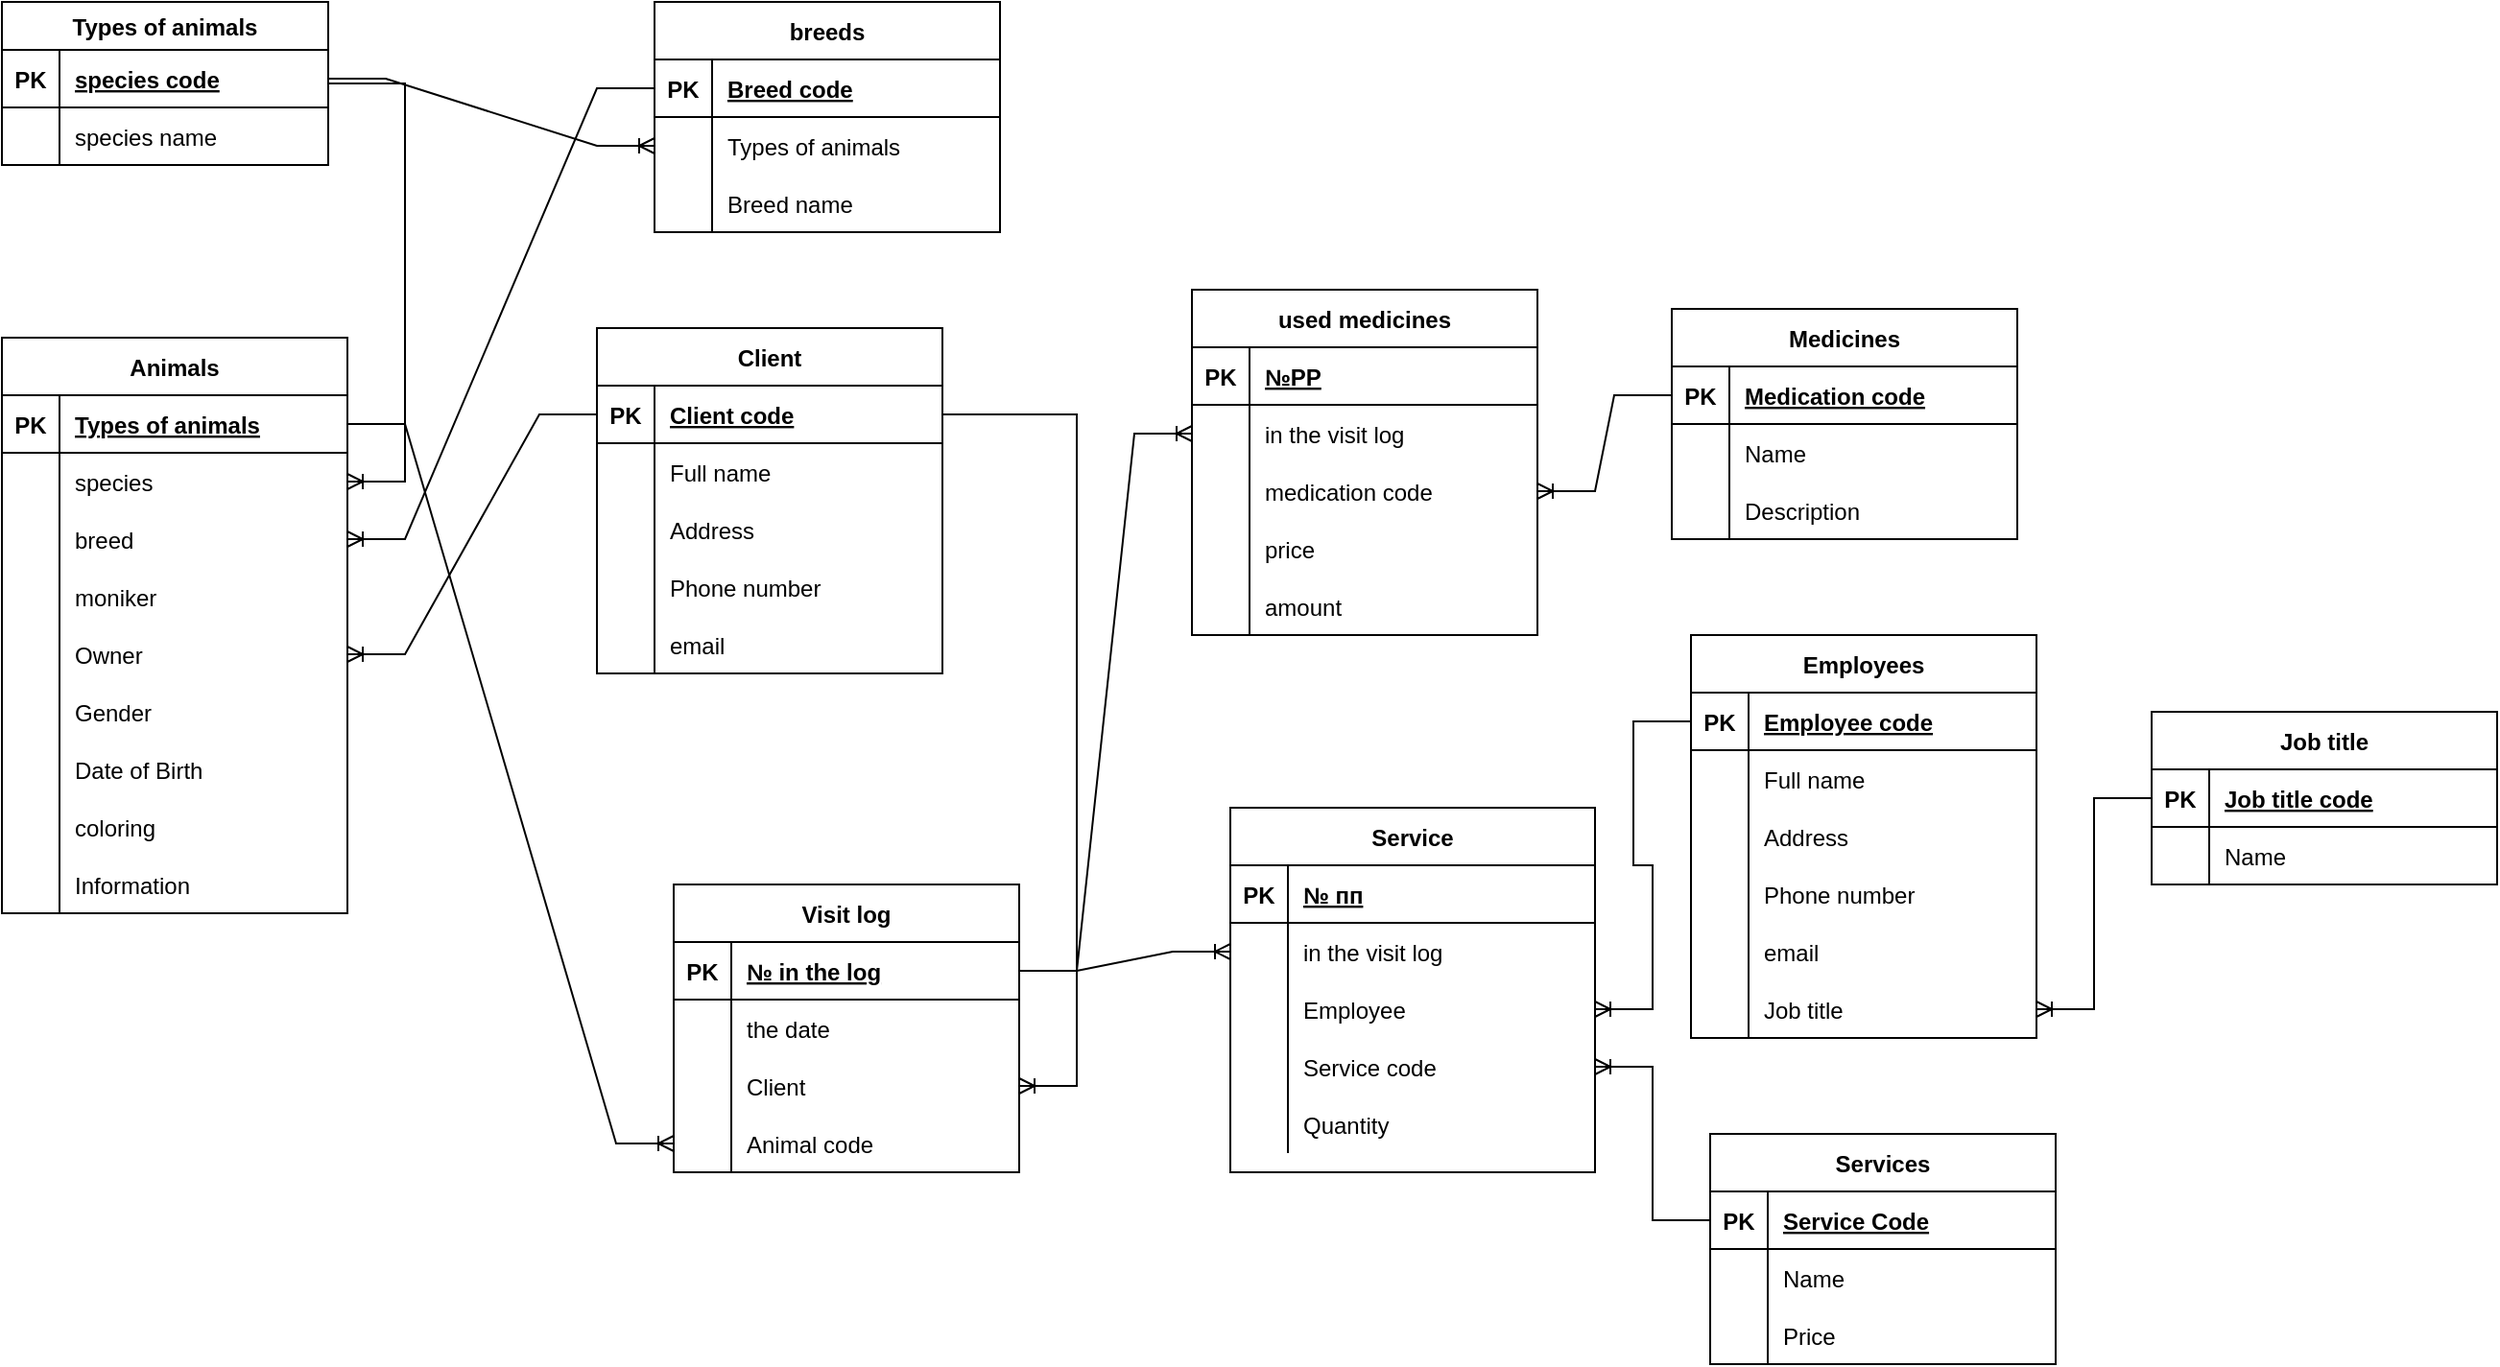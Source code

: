 <mxfile version="20.5.1" type="device"><diagram id="TcxuRzCzYf5x8HTvUllU" name="Страница 1"><mxGraphModel dx="1478" dy="833" grid="1" gridSize="10" guides="1" tooltips="1" connect="1" arrows="1" fold="1" page="1" pageScale="1" pageWidth="3300" pageHeight="4681" math="0" shadow="0"><root><mxCell id="0"/><mxCell id="1" parent="0"/><mxCell id="X4AVkB1h0-YYJ125qMOA-2" value="Types of animals" style="shape=table;startSize=25;container=1;collapsible=1;childLayout=tableLayout;fixedRows=1;rowLines=0;fontStyle=1;align=center;resizeLast=1;" parent="1" vertex="1"><mxGeometry x="40" y="110" width="170" height="85" as="geometry"/></mxCell><mxCell id="X4AVkB1h0-YYJ125qMOA-3" value="" style="shape=tableRow;horizontal=0;startSize=0;swimlaneHead=0;swimlaneBody=0;fillColor=none;collapsible=0;dropTarget=0;points=[[0,0.5],[1,0.5]];portConstraint=eastwest;top=0;left=0;right=0;bottom=1;" parent="X4AVkB1h0-YYJ125qMOA-2" vertex="1"><mxGeometry y="25" width="170" height="30" as="geometry"/></mxCell><mxCell id="X4AVkB1h0-YYJ125qMOA-4" value="PK" style="shape=partialRectangle;connectable=0;fillColor=none;top=0;left=0;bottom=0;right=0;fontStyle=1;overflow=hidden;" parent="X4AVkB1h0-YYJ125qMOA-3" vertex="1"><mxGeometry width="30" height="30" as="geometry"><mxRectangle width="30" height="30" as="alternateBounds"/></mxGeometry></mxCell><mxCell id="X4AVkB1h0-YYJ125qMOA-5" value="species code" style="shape=partialRectangle;connectable=0;fillColor=none;top=0;left=0;bottom=0;right=0;align=left;spacingLeft=6;fontStyle=5;overflow=hidden;" parent="X4AVkB1h0-YYJ125qMOA-3" vertex="1"><mxGeometry x="30" width="140" height="30" as="geometry"><mxRectangle width="140" height="30" as="alternateBounds"/></mxGeometry></mxCell><mxCell id="X4AVkB1h0-YYJ125qMOA-6" value="" style="shape=tableRow;horizontal=0;startSize=0;swimlaneHead=0;swimlaneBody=0;fillColor=none;collapsible=0;dropTarget=0;points=[[0,0.5],[1,0.5]];portConstraint=eastwest;top=0;left=0;right=0;bottom=0;" parent="X4AVkB1h0-YYJ125qMOA-2" vertex="1"><mxGeometry y="55" width="170" height="30" as="geometry"/></mxCell><mxCell id="X4AVkB1h0-YYJ125qMOA-7" value="" style="shape=partialRectangle;connectable=0;fillColor=none;top=0;left=0;bottom=0;right=0;editable=1;overflow=hidden;" parent="X4AVkB1h0-YYJ125qMOA-6" vertex="1"><mxGeometry width="30" height="30" as="geometry"><mxRectangle width="30" height="30" as="alternateBounds"/></mxGeometry></mxCell><mxCell id="X4AVkB1h0-YYJ125qMOA-8" value="species name" style="shape=partialRectangle;connectable=0;fillColor=none;top=0;left=0;bottom=0;right=0;align=left;spacingLeft=6;overflow=hidden;" parent="X4AVkB1h0-YYJ125qMOA-6" vertex="1"><mxGeometry x="30" width="140" height="30" as="geometry"><mxRectangle width="140" height="30" as="alternateBounds"/></mxGeometry></mxCell><mxCell id="X4AVkB1h0-YYJ125qMOA-15" value="breeds" style="shape=table;startSize=30;container=1;collapsible=1;childLayout=tableLayout;fixedRows=1;rowLines=0;fontStyle=1;align=center;resizeLast=1;" parent="1" vertex="1"><mxGeometry x="380" y="110" width="180" height="120" as="geometry"/></mxCell><mxCell id="X4AVkB1h0-YYJ125qMOA-16" value="" style="shape=tableRow;horizontal=0;startSize=0;swimlaneHead=0;swimlaneBody=0;fillColor=none;collapsible=0;dropTarget=0;points=[[0,0.5],[1,0.5]];portConstraint=eastwest;top=0;left=0;right=0;bottom=1;" parent="X4AVkB1h0-YYJ125qMOA-15" vertex="1"><mxGeometry y="30" width="180" height="30" as="geometry"/></mxCell><mxCell id="X4AVkB1h0-YYJ125qMOA-17" value="PK" style="shape=partialRectangle;connectable=0;fillColor=none;top=0;left=0;bottom=0;right=0;fontStyle=1;overflow=hidden;" parent="X4AVkB1h0-YYJ125qMOA-16" vertex="1"><mxGeometry width="30" height="30" as="geometry"><mxRectangle width="30" height="30" as="alternateBounds"/></mxGeometry></mxCell><mxCell id="X4AVkB1h0-YYJ125qMOA-18" value="Breed code" style="shape=partialRectangle;connectable=0;fillColor=none;top=0;left=0;bottom=0;right=0;align=left;spacingLeft=6;fontStyle=5;overflow=hidden;" parent="X4AVkB1h0-YYJ125qMOA-16" vertex="1"><mxGeometry x="30" width="150" height="30" as="geometry"><mxRectangle width="150" height="30" as="alternateBounds"/></mxGeometry></mxCell><mxCell id="X4AVkB1h0-YYJ125qMOA-19" value="" style="shape=tableRow;horizontal=0;startSize=0;swimlaneHead=0;swimlaneBody=0;fillColor=none;collapsible=0;dropTarget=0;points=[[0,0.5],[1,0.5]];portConstraint=eastwest;top=0;left=0;right=0;bottom=0;" parent="X4AVkB1h0-YYJ125qMOA-15" vertex="1"><mxGeometry y="60" width="180" height="30" as="geometry"/></mxCell><mxCell id="X4AVkB1h0-YYJ125qMOA-20" value="" style="shape=partialRectangle;connectable=0;fillColor=none;top=0;left=0;bottom=0;right=0;editable=1;overflow=hidden;" parent="X4AVkB1h0-YYJ125qMOA-19" vertex="1"><mxGeometry width="30" height="30" as="geometry"><mxRectangle width="30" height="30" as="alternateBounds"/></mxGeometry></mxCell><mxCell id="X4AVkB1h0-YYJ125qMOA-21" value="Types of animals" style="shape=partialRectangle;connectable=0;fillColor=none;top=0;left=0;bottom=0;right=0;align=left;spacingLeft=6;overflow=hidden;" parent="X4AVkB1h0-YYJ125qMOA-19" vertex="1"><mxGeometry x="30" width="150" height="30" as="geometry"><mxRectangle width="150" height="30" as="alternateBounds"/></mxGeometry></mxCell><mxCell id="X4AVkB1h0-YYJ125qMOA-22" value="" style="shape=tableRow;horizontal=0;startSize=0;swimlaneHead=0;swimlaneBody=0;fillColor=none;collapsible=0;dropTarget=0;points=[[0,0.5],[1,0.5]];portConstraint=eastwest;top=0;left=0;right=0;bottom=0;" parent="X4AVkB1h0-YYJ125qMOA-15" vertex="1"><mxGeometry y="90" width="180" height="30" as="geometry"/></mxCell><mxCell id="X4AVkB1h0-YYJ125qMOA-23" value="" style="shape=partialRectangle;connectable=0;fillColor=none;top=0;left=0;bottom=0;right=0;editable=1;overflow=hidden;" parent="X4AVkB1h0-YYJ125qMOA-22" vertex="1"><mxGeometry width="30" height="30" as="geometry"><mxRectangle width="30" height="30" as="alternateBounds"/></mxGeometry></mxCell><mxCell id="X4AVkB1h0-YYJ125qMOA-24" value="Breed name" style="shape=partialRectangle;connectable=0;fillColor=none;top=0;left=0;bottom=0;right=0;align=left;spacingLeft=6;overflow=hidden;" parent="X4AVkB1h0-YYJ125qMOA-22" vertex="1"><mxGeometry x="30" width="150" height="30" as="geometry"><mxRectangle width="150" height="30" as="alternateBounds"/></mxGeometry></mxCell><mxCell id="X4AVkB1h0-YYJ125qMOA-30" value="Animals" style="shape=table;startSize=30;container=1;collapsible=1;childLayout=tableLayout;fixedRows=1;rowLines=0;fontStyle=1;align=center;resizeLast=1;" parent="1" vertex="1"><mxGeometry x="40" y="285" width="180" height="300" as="geometry"/></mxCell><mxCell id="X4AVkB1h0-YYJ125qMOA-31" value="" style="shape=tableRow;horizontal=0;startSize=0;swimlaneHead=0;swimlaneBody=0;fillColor=none;collapsible=0;dropTarget=0;points=[[0,0.5],[1,0.5]];portConstraint=eastwest;top=0;left=0;right=0;bottom=1;" parent="X4AVkB1h0-YYJ125qMOA-30" vertex="1"><mxGeometry y="30" width="180" height="30" as="geometry"/></mxCell><mxCell id="X4AVkB1h0-YYJ125qMOA-32" value="PK" style="shape=partialRectangle;connectable=0;fillColor=none;top=0;left=0;bottom=0;right=0;fontStyle=1;overflow=hidden;" parent="X4AVkB1h0-YYJ125qMOA-31" vertex="1"><mxGeometry width="30" height="30" as="geometry"><mxRectangle width="30" height="30" as="alternateBounds"/></mxGeometry></mxCell><mxCell id="X4AVkB1h0-YYJ125qMOA-33" value="Types of animals" style="shape=partialRectangle;connectable=0;fillColor=none;top=0;left=0;bottom=0;right=0;align=left;spacingLeft=6;fontStyle=5;overflow=hidden;" parent="X4AVkB1h0-YYJ125qMOA-31" vertex="1"><mxGeometry x="30" width="150" height="30" as="geometry"><mxRectangle width="150" height="30" as="alternateBounds"/></mxGeometry></mxCell><mxCell id="X4AVkB1h0-YYJ125qMOA-34" value="" style="shape=tableRow;horizontal=0;startSize=0;swimlaneHead=0;swimlaneBody=0;fillColor=none;collapsible=0;dropTarget=0;points=[[0,0.5],[1,0.5]];portConstraint=eastwest;top=0;left=0;right=0;bottom=0;" parent="X4AVkB1h0-YYJ125qMOA-30" vertex="1"><mxGeometry y="60" width="180" height="30" as="geometry"/></mxCell><mxCell id="X4AVkB1h0-YYJ125qMOA-35" value="" style="shape=partialRectangle;connectable=0;fillColor=none;top=0;left=0;bottom=0;right=0;editable=1;overflow=hidden;" parent="X4AVkB1h0-YYJ125qMOA-34" vertex="1"><mxGeometry width="30" height="30" as="geometry"><mxRectangle width="30" height="30" as="alternateBounds"/></mxGeometry></mxCell><mxCell id="X4AVkB1h0-YYJ125qMOA-36" value="species" style="shape=partialRectangle;connectable=0;fillColor=none;top=0;left=0;bottom=0;right=0;align=left;spacingLeft=6;overflow=hidden;" parent="X4AVkB1h0-YYJ125qMOA-34" vertex="1"><mxGeometry x="30" width="150" height="30" as="geometry"><mxRectangle width="150" height="30" as="alternateBounds"/></mxGeometry></mxCell><mxCell id="X4AVkB1h0-YYJ125qMOA-37" value="" style="shape=tableRow;horizontal=0;startSize=0;swimlaneHead=0;swimlaneBody=0;fillColor=none;collapsible=0;dropTarget=0;points=[[0,0.5],[1,0.5]];portConstraint=eastwest;top=0;left=0;right=0;bottom=0;" parent="X4AVkB1h0-YYJ125qMOA-30" vertex="1"><mxGeometry y="90" width="180" height="30" as="geometry"/></mxCell><mxCell id="X4AVkB1h0-YYJ125qMOA-38" value="" style="shape=partialRectangle;connectable=0;fillColor=none;top=0;left=0;bottom=0;right=0;editable=1;overflow=hidden;" parent="X4AVkB1h0-YYJ125qMOA-37" vertex="1"><mxGeometry width="30" height="30" as="geometry"><mxRectangle width="30" height="30" as="alternateBounds"/></mxGeometry></mxCell><mxCell id="X4AVkB1h0-YYJ125qMOA-39" value="breed" style="shape=partialRectangle;connectable=0;fillColor=none;top=0;left=0;bottom=0;right=0;align=left;spacingLeft=6;overflow=hidden;" parent="X4AVkB1h0-YYJ125qMOA-37" vertex="1"><mxGeometry x="30" width="150" height="30" as="geometry"><mxRectangle width="150" height="30" as="alternateBounds"/></mxGeometry></mxCell><mxCell id="X4AVkB1h0-YYJ125qMOA-40" value="" style="shape=tableRow;horizontal=0;startSize=0;swimlaneHead=0;swimlaneBody=0;fillColor=none;collapsible=0;dropTarget=0;points=[[0,0.5],[1,0.5]];portConstraint=eastwest;top=0;left=0;right=0;bottom=0;" parent="X4AVkB1h0-YYJ125qMOA-30" vertex="1"><mxGeometry y="120" width="180" height="30" as="geometry"/></mxCell><mxCell id="X4AVkB1h0-YYJ125qMOA-41" value="" style="shape=partialRectangle;connectable=0;fillColor=none;top=0;left=0;bottom=0;right=0;editable=1;overflow=hidden;" parent="X4AVkB1h0-YYJ125qMOA-40" vertex="1"><mxGeometry width="30" height="30" as="geometry"><mxRectangle width="30" height="30" as="alternateBounds"/></mxGeometry></mxCell><mxCell id="X4AVkB1h0-YYJ125qMOA-42" value="moniker" style="shape=partialRectangle;connectable=0;fillColor=none;top=0;left=0;bottom=0;right=0;align=left;spacingLeft=6;overflow=hidden;" parent="X4AVkB1h0-YYJ125qMOA-40" vertex="1"><mxGeometry x="30" width="150" height="30" as="geometry"><mxRectangle width="150" height="30" as="alternateBounds"/></mxGeometry></mxCell><mxCell id="X4AVkB1h0-YYJ125qMOA-43" value="" style="shape=tableRow;horizontal=0;startSize=0;swimlaneHead=0;swimlaneBody=0;fillColor=none;collapsible=0;dropTarget=0;points=[[0,0.5],[1,0.5]];portConstraint=eastwest;top=0;left=0;right=0;bottom=0;" parent="X4AVkB1h0-YYJ125qMOA-30" vertex="1"><mxGeometry y="150" width="180" height="30" as="geometry"/></mxCell><mxCell id="X4AVkB1h0-YYJ125qMOA-44" value="" style="shape=partialRectangle;connectable=0;fillColor=none;top=0;left=0;bottom=0;right=0;editable=1;overflow=hidden;" parent="X4AVkB1h0-YYJ125qMOA-43" vertex="1"><mxGeometry width="30" height="30" as="geometry"><mxRectangle width="30" height="30" as="alternateBounds"/></mxGeometry></mxCell><mxCell id="X4AVkB1h0-YYJ125qMOA-45" value="Owner" style="shape=partialRectangle;connectable=0;fillColor=none;top=0;left=0;bottom=0;right=0;align=left;spacingLeft=6;overflow=hidden;" parent="X4AVkB1h0-YYJ125qMOA-43" vertex="1"><mxGeometry x="30" width="150" height="30" as="geometry"><mxRectangle width="150" height="30" as="alternateBounds"/></mxGeometry></mxCell><mxCell id="X4AVkB1h0-YYJ125qMOA-46" value="" style="shape=tableRow;horizontal=0;startSize=0;swimlaneHead=0;swimlaneBody=0;fillColor=none;collapsible=0;dropTarget=0;points=[[0,0.5],[1,0.5]];portConstraint=eastwest;top=0;left=0;right=0;bottom=0;" parent="X4AVkB1h0-YYJ125qMOA-30" vertex="1"><mxGeometry y="180" width="180" height="30" as="geometry"/></mxCell><mxCell id="X4AVkB1h0-YYJ125qMOA-47" value="" style="shape=partialRectangle;connectable=0;fillColor=none;top=0;left=0;bottom=0;right=0;editable=1;overflow=hidden;" parent="X4AVkB1h0-YYJ125qMOA-46" vertex="1"><mxGeometry width="30" height="30" as="geometry"><mxRectangle width="30" height="30" as="alternateBounds"/></mxGeometry></mxCell><mxCell id="X4AVkB1h0-YYJ125qMOA-48" value="Gender" style="shape=partialRectangle;connectable=0;fillColor=none;top=0;left=0;bottom=0;right=0;align=left;spacingLeft=6;overflow=hidden;" parent="X4AVkB1h0-YYJ125qMOA-46" vertex="1"><mxGeometry x="30" width="150" height="30" as="geometry"><mxRectangle width="150" height="30" as="alternateBounds"/></mxGeometry></mxCell><mxCell id="X4AVkB1h0-YYJ125qMOA-49" value="" style="shape=tableRow;horizontal=0;startSize=0;swimlaneHead=0;swimlaneBody=0;fillColor=none;collapsible=0;dropTarget=0;points=[[0,0.5],[1,0.5]];portConstraint=eastwest;top=0;left=0;right=0;bottom=0;" parent="X4AVkB1h0-YYJ125qMOA-30" vertex="1"><mxGeometry y="210" width="180" height="30" as="geometry"/></mxCell><mxCell id="X4AVkB1h0-YYJ125qMOA-50" value="" style="shape=partialRectangle;connectable=0;fillColor=none;top=0;left=0;bottom=0;right=0;editable=1;overflow=hidden;" parent="X4AVkB1h0-YYJ125qMOA-49" vertex="1"><mxGeometry width="30" height="30" as="geometry"><mxRectangle width="30" height="30" as="alternateBounds"/></mxGeometry></mxCell><mxCell id="X4AVkB1h0-YYJ125qMOA-51" value="Date of Birth" style="shape=partialRectangle;connectable=0;fillColor=none;top=0;left=0;bottom=0;right=0;align=left;spacingLeft=6;overflow=hidden;" parent="X4AVkB1h0-YYJ125qMOA-49" vertex="1"><mxGeometry x="30" width="150" height="30" as="geometry"><mxRectangle width="150" height="30" as="alternateBounds"/></mxGeometry></mxCell><mxCell id="X4AVkB1h0-YYJ125qMOA-52" value="" style="shape=tableRow;horizontal=0;startSize=0;swimlaneHead=0;swimlaneBody=0;fillColor=none;collapsible=0;dropTarget=0;points=[[0,0.5],[1,0.5]];portConstraint=eastwest;top=0;left=0;right=0;bottom=0;" parent="X4AVkB1h0-YYJ125qMOA-30" vertex="1"><mxGeometry y="240" width="180" height="30" as="geometry"/></mxCell><mxCell id="X4AVkB1h0-YYJ125qMOA-53" value="" style="shape=partialRectangle;connectable=0;fillColor=none;top=0;left=0;bottom=0;right=0;editable=1;overflow=hidden;" parent="X4AVkB1h0-YYJ125qMOA-52" vertex="1"><mxGeometry width="30" height="30" as="geometry"><mxRectangle width="30" height="30" as="alternateBounds"/></mxGeometry></mxCell><mxCell id="X4AVkB1h0-YYJ125qMOA-54" value="coloring" style="shape=partialRectangle;connectable=0;fillColor=none;top=0;left=0;bottom=0;right=0;align=left;spacingLeft=6;overflow=hidden;" parent="X4AVkB1h0-YYJ125qMOA-52" vertex="1"><mxGeometry x="30" width="150" height="30" as="geometry"><mxRectangle width="150" height="30" as="alternateBounds"/></mxGeometry></mxCell><mxCell id="X4AVkB1h0-YYJ125qMOA-55" value="" style="shape=tableRow;horizontal=0;startSize=0;swimlaneHead=0;swimlaneBody=0;fillColor=none;collapsible=0;dropTarget=0;points=[[0,0.5],[1,0.5]];portConstraint=eastwest;top=0;left=0;right=0;bottom=0;" parent="X4AVkB1h0-YYJ125qMOA-30" vertex="1"><mxGeometry y="270" width="180" height="30" as="geometry"/></mxCell><mxCell id="X4AVkB1h0-YYJ125qMOA-56" value="" style="shape=partialRectangle;connectable=0;fillColor=none;top=0;left=0;bottom=0;right=0;editable=1;overflow=hidden;" parent="X4AVkB1h0-YYJ125qMOA-55" vertex="1"><mxGeometry width="30" height="30" as="geometry"><mxRectangle width="30" height="30" as="alternateBounds"/></mxGeometry></mxCell><mxCell id="X4AVkB1h0-YYJ125qMOA-57" value="Information" style="shape=partialRectangle;connectable=0;fillColor=none;top=0;left=0;bottom=0;right=0;align=left;spacingLeft=6;overflow=hidden;" parent="X4AVkB1h0-YYJ125qMOA-55" vertex="1"><mxGeometry x="30" width="150" height="30" as="geometry"><mxRectangle width="150" height="30" as="alternateBounds"/></mxGeometry></mxCell><mxCell id="X4AVkB1h0-YYJ125qMOA-58" value="Client" style="shape=table;startSize=30;container=1;collapsible=1;childLayout=tableLayout;fixedRows=1;rowLines=0;fontStyle=1;align=center;resizeLast=1;" parent="1" vertex="1"><mxGeometry x="350" y="280" width="180" height="180" as="geometry"/></mxCell><mxCell id="X4AVkB1h0-YYJ125qMOA-59" value="" style="shape=tableRow;horizontal=0;startSize=0;swimlaneHead=0;swimlaneBody=0;fillColor=none;collapsible=0;dropTarget=0;points=[[0,0.5],[1,0.5]];portConstraint=eastwest;top=0;left=0;right=0;bottom=1;" parent="X4AVkB1h0-YYJ125qMOA-58" vertex="1"><mxGeometry y="30" width="180" height="30" as="geometry"/></mxCell><mxCell id="X4AVkB1h0-YYJ125qMOA-60" value="PK" style="shape=partialRectangle;connectable=0;fillColor=none;top=0;left=0;bottom=0;right=0;fontStyle=1;overflow=hidden;" parent="X4AVkB1h0-YYJ125qMOA-59" vertex="1"><mxGeometry width="30" height="30" as="geometry"><mxRectangle width="30" height="30" as="alternateBounds"/></mxGeometry></mxCell><mxCell id="X4AVkB1h0-YYJ125qMOA-61" value="Client code" style="shape=partialRectangle;connectable=0;fillColor=none;top=0;left=0;bottom=0;right=0;align=left;spacingLeft=6;fontStyle=5;overflow=hidden;" parent="X4AVkB1h0-YYJ125qMOA-59" vertex="1"><mxGeometry x="30" width="150" height="30" as="geometry"><mxRectangle width="150" height="30" as="alternateBounds"/></mxGeometry></mxCell><mxCell id="X4AVkB1h0-YYJ125qMOA-62" value="" style="shape=tableRow;horizontal=0;startSize=0;swimlaneHead=0;swimlaneBody=0;fillColor=none;collapsible=0;dropTarget=0;points=[[0,0.5],[1,0.5]];portConstraint=eastwest;top=0;left=0;right=0;bottom=0;" parent="X4AVkB1h0-YYJ125qMOA-58" vertex="1"><mxGeometry y="60" width="180" height="30" as="geometry"/></mxCell><mxCell id="X4AVkB1h0-YYJ125qMOA-63" value="" style="shape=partialRectangle;connectable=0;fillColor=none;top=0;left=0;bottom=0;right=0;editable=1;overflow=hidden;" parent="X4AVkB1h0-YYJ125qMOA-62" vertex="1"><mxGeometry width="30" height="30" as="geometry"><mxRectangle width="30" height="30" as="alternateBounds"/></mxGeometry></mxCell><mxCell id="X4AVkB1h0-YYJ125qMOA-64" value="Full name" style="shape=partialRectangle;connectable=0;fillColor=none;top=0;left=0;bottom=0;right=0;align=left;spacingLeft=6;overflow=hidden;" parent="X4AVkB1h0-YYJ125qMOA-62" vertex="1"><mxGeometry x="30" width="150" height="30" as="geometry"><mxRectangle width="150" height="30" as="alternateBounds"/></mxGeometry></mxCell><mxCell id="X4AVkB1h0-YYJ125qMOA-65" value="" style="shape=tableRow;horizontal=0;startSize=0;swimlaneHead=0;swimlaneBody=0;fillColor=none;collapsible=0;dropTarget=0;points=[[0,0.5],[1,0.5]];portConstraint=eastwest;top=0;left=0;right=0;bottom=0;" parent="X4AVkB1h0-YYJ125qMOA-58" vertex="1"><mxGeometry y="90" width="180" height="30" as="geometry"/></mxCell><mxCell id="X4AVkB1h0-YYJ125qMOA-66" value="" style="shape=partialRectangle;connectable=0;fillColor=none;top=0;left=0;bottom=0;right=0;editable=1;overflow=hidden;" parent="X4AVkB1h0-YYJ125qMOA-65" vertex="1"><mxGeometry width="30" height="30" as="geometry"><mxRectangle width="30" height="30" as="alternateBounds"/></mxGeometry></mxCell><mxCell id="X4AVkB1h0-YYJ125qMOA-67" value="Address" style="shape=partialRectangle;connectable=0;fillColor=none;top=0;left=0;bottom=0;right=0;align=left;spacingLeft=6;overflow=hidden;" parent="X4AVkB1h0-YYJ125qMOA-65" vertex="1"><mxGeometry x="30" width="150" height="30" as="geometry"><mxRectangle width="150" height="30" as="alternateBounds"/></mxGeometry></mxCell><mxCell id="X4AVkB1h0-YYJ125qMOA-68" value="" style="shape=tableRow;horizontal=0;startSize=0;swimlaneHead=0;swimlaneBody=0;fillColor=none;collapsible=0;dropTarget=0;points=[[0,0.5],[1,0.5]];portConstraint=eastwest;top=0;left=0;right=0;bottom=0;" parent="X4AVkB1h0-YYJ125qMOA-58" vertex="1"><mxGeometry y="120" width="180" height="30" as="geometry"/></mxCell><mxCell id="X4AVkB1h0-YYJ125qMOA-69" value="" style="shape=partialRectangle;connectable=0;fillColor=none;top=0;left=0;bottom=0;right=0;editable=1;overflow=hidden;" parent="X4AVkB1h0-YYJ125qMOA-68" vertex="1"><mxGeometry width="30" height="30" as="geometry"><mxRectangle width="30" height="30" as="alternateBounds"/></mxGeometry></mxCell><mxCell id="X4AVkB1h0-YYJ125qMOA-70" value="Phone number" style="shape=partialRectangle;connectable=0;fillColor=none;top=0;left=0;bottom=0;right=0;align=left;spacingLeft=6;overflow=hidden;" parent="X4AVkB1h0-YYJ125qMOA-68" vertex="1"><mxGeometry x="30" width="150" height="30" as="geometry"><mxRectangle width="150" height="30" as="alternateBounds"/></mxGeometry></mxCell><mxCell id="X4AVkB1h0-YYJ125qMOA-71" value="" style="shape=tableRow;horizontal=0;startSize=0;swimlaneHead=0;swimlaneBody=0;fillColor=none;collapsible=0;dropTarget=0;points=[[0,0.5],[1,0.5]];portConstraint=eastwest;top=0;left=0;right=0;bottom=0;" parent="X4AVkB1h0-YYJ125qMOA-58" vertex="1"><mxGeometry y="150" width="180" height="30" as="geometry"/></mxCell><mxCell id="X4AVkB1h0-YYJ125qMOA-72" value="" style="shape=partialRectangle;connectable=0;fillColor=none;top=0;left=0;bottom=0;right=0;editable=1;overflow=hidden;" parent="X4AVkB1h0-YYJ125qMOA-71" vertex="1"><mxGeometry width="30" height="30" as="geometry"><mxRectangle width="30" height="30" as="alternateBounds"/></mxGeometry></mxCell><mxCell id="X4AVkB1h0-YYJ125qMOA-73" value="email" style="shape=partialRectangle;connectable=0;fillColor=none;top=0;left=0;bottom=0;right=0;align=left;spacingLeft=6;overflow=hidden;" parent="X4AVkB1h0-YYJ125qMOA-71" vertex="1"><mxGeometry x="30" width="150" height="30" as="geometry"><mxRectangle width="150" height="30" as="alternateBounds"/></mxGeometry></mxCell><mxCell id="X4AVkB1h0-YYJ125qMOA-77" value="Visit log" style="shape=table;startSize=30;container=1;collapsible=1;childLayout=tableLayout;fixedRows=1;rowLines=0;fontStyle=1;align=center;resizeLast=1;" parent="1" vertex="1"><mxGeometry x="390" y="570" width="180" height="150" as="geometry"/></mxCell><mxCell id="X4AVkB1h0-YYJ125qMOA-78" value="" style="shape=tableRow;horizontal=0;startSize=0;swimlaneHead=0;swimlaneBody=0;fillColor=none;collapsible=0;dropTarget=0;points=[[0,0.5],[1,0.5]];portConstraint=eastwest;top=0;left=0;right=0;bottom=1;" parent="X4AVkB1h0-YYJ125qMOA-77" vertex="1"><mxGeometry y="30" width="180" height="30" as="geometry"/></mxCell><mxCell id="X4AVkB1h0-YYJ125qMOA-79" value="PK" style="shape=partialRectangle;connectable=0;fillColor=none;top=0;left=0;bottom=0;right=0;fontStyle=1;overflow=hidden;" parent="X4AVkB1h0-YYJ125qMOA-78" vertex="1"><mxGeometry width="30" height="30" as="geometry"><mxRectangle width="30" height="30" as="alternateBounds"/></mxGeometry></mxCell><mxCell id="X4AVkB1h0-YYJ125qMOA-80" value="№ in the log" style="shape=partialRectangle;connectable=0;fillColor=none;top=0;left=0;bottom=0;right=0;align=left;spacingLeft=6;fontStyle=5;overflow=hidden;" parent="X4AVkB1h0-YYJ125qMOA-78" vertex="1"><mxGeometry x="30" width="150" height="30" as="geometry"><mxRectangle width="150" height="30" as="alternateBounds"/></mxGeometry></mxCell><mxCell id="X4AVkB1h0-YYJ125qMOA-81" value="" style="shape=tableRow;horizontal=0;startSize=0;swimlaneHead=0;swimlaneBody=0;fillColor=none;collapsible=0;dropTarget=0;points=[[0,0.5],[1,0.5]];portConstraint=eastwest;top=0;left=0;right=0;bottom=0;" parent="X4AVkB1h0-YYJ125qMOA-77" vertex="1"><mxGeometry y="60" width="180" height="30" as="geometry"/></mxCell><mxCell id="X4AVkB1h0-YYJ125qMOA-82" value="" style="shape=partialRectangle;connectable=0;fillColor=none;top=0;left=0;bottom=0;right=0;editable=1;overflow=hidden;" parent="X4AVkB1h0-YYJ125qMOA-81" vertex="1"><mxGeometry width="30" height="30" as="geometry"><mxRectangle width="30" height="30" as="alternateBounds"/></mxGeometry></mxCell><mxCell id="X4AVkB1h0-YYJ125qMOA-83" value="the date" style="shape=partialRectangle;connectable=0;fillColor=none;top=0;left=0;bottom=0;right=0;align=left;spacingLeft=6;overflow=hidden;" parent="X4AVkB1h0-YYJ125qMOA-81" vertex="1"><mxGeometry x="30" width="150" height="30" as="geometry"><mxRectangle width="150" height="30" as="alternateBounds"/></mxGeometry></mxCell><mxCell id="X4AVkB1h0-YYJ125qMOA-84" value="" style="shape=tableRow;horizontal=0;startSize=0;swimlaneHead=0;swimlaneBody=0;fillColor=none;collapsible=0;dropTarget=0;points=[[0,0.5],[1,0.5]];portConstraint=eastwest;top=0;left=0;right=0;bottom=0;" parent="X4AVkB1h0-YYJ125qMOA-77" vertex="1"><mxGeometry y="90" width="180" height="30" as="geometry"/></mxCell><mxCell id="X4AVkB1h0-YYJ125qMOA-85" value="" style="shape=partialRectangle;connectable=0;fillColor=none;top=0;left=0;bottom=0;right=0;editable=1;overflow=hidden;" parent="X4AVkB1h0-YYJ125qMOA-84" vertex="1"><mxGeometry width="30" height="30" as="geometry"><mxRectangle width="30" height="30" as="alternateBounds"/></mxGeometry></mxCell><mxCell id="X4AVkB1h0-YYJ125qMOA-86" value="Client" style="shape=partialRectangle;connectable=0;fillColor=none;top=0;left=0;bottom=0;right=0;align=left;spacingLeft=6;overflow=hidden;" parent="X4AVkB1h0-YYJ125qMOA-84" vertex="1"><mxGeometry x="30" width="150" height="30" as="geometry"><mxRectangle width="150" height="30" as="alternateBounds"/></mxGeometry></mxCell><mxCell id="X4AVkB1h0-YYJ125qMOA-87" value="" style="shape=tableRow;horizontal=0;startSize=0;swimlaneHead=0;swimlaneBody=0;fillColor=none;collapsible=0;dropTarget=0;points=[[0,0.5],[1,0.5]];portConstraint=eastwest;top=0;left=0;right=0;bottom=0;" parent="X4AVkB1h0-YYJ125qMOA-77" vertex="1"><mxGeometry y="120" width="180" height="30" as="geometry"/></mxCell><mxCell id="X4AVkB1h0-YYJ125qMOA-88" value="" style="shape=partialRectangle;connectable=0;fillColor=none;top=0;left=0;bottom=0;right=0;editable=1;overflow=hidden;" parent="X4AVkB1h0-YYJ125qMOA-87" vertex="1"><mxGeometry width="30" height="30" as="geometry"><mxRectangle width="30" height="30" as="alternateBounds"/></mxGeometry></mxCell><mxCell id="X4AVkB1h0-YYJ125qMOA-89" value="Animal code" style="shape=partialRectangle;connectable=0;fillColor=none;top=0;left=0;bottom=0;right=0;align=left;spacingLeft=6;overflow=hidden;" parent="X4AVkB1h0-YYJ125qMOA-87" vertex="1"><mxGeometry x="30" width="150" height="30" as="geometry"><mxRectangle width="150" height="30" as="alternateBounds"/></mxGeometry></mxCell><mxCell id="X4AVkB1h0-YYJ125qMOA-93" value="" style="edgeStyle=entityRelationEdgeStyle;fontSize=12;html=1;endArrow=ERoneToMany;rounded=0;" parent="1" source="X4AVkB1h0-YYJ125qMOA-3" target="X4AVkB1h0-YYJ125qMOA-19" edge="1"><mxGeometry width="100" height="100" relative="1" as="geometry"><mxPoint x="200" y="150" as="sourcePoint"/><mxPoint x="300" y="50" as="targetPoint"/></mxGeometry></mxCell><mxCell id="X4AVkB1h0-YYJ125qMOA-95" value="" style="edgeStyle=entityRelationEdgeStyle;fontSize=12;html=1;endArrow=ERoneToMany;rounded=0;" parent="1" source="X4AVkB1h0-YYJ125qMOA-2" target="X4AVkB1h0-YYJ125qMOA-34" edge="1"><mxGeometry width="100" height="100" relative="1" as="geometry"><mxPoint x="140" y="180" as="sourcePoint"/><mxPoint x="240" y="330" as="targetPoint"/></mxGeometry></mxCell><mxCell id="X4AVkB1h0-YYJ125qMOA-98" value="" style="edgeStyle=entityRelationEdgeStyle;fontSize=12;html=1;endArrow=ERoneToMany;rounded=0;" parent="1" source="X4AVkB1h0-YYJ125qMOA-59" target="X4AVkB1h0-YYJ125qMOA-43" edge="1"><mxGeometry width="100" height="100" relative="1" as="geometry"><mxPoint x="280" y="290" as="sourcePoint"/><mxPoint x="330" y="450" as="targetPoint"/></mxGeometry></mxCell><mxCell id="GHMGS_2-bkA-3KaDasYi-1" value="" style="edgeStyle=entityRelationEdgeStyle;fontSize=12;html=1;endArrow=ERoneToMany;rounded=0;" parent="1" source="X4AVkB1h0-YYJ125qMOA-59" target="X4AVkB1h0-YYJ125qMOA-84" edge="1"><mxGeometry width="100" height="100" relative="1" as="geometry"><mxPoint x="530" y="360" as="sourcePoint"/><mxPoint x="630" y="260" as="targetPoint"/></mxGeometry></mxCell><mxCell id="GHMGS_2-bkA-3KaDasYi-3" value="" style="edgeStyle=entityRelationEdgeStyle;fontSize=12;html=1;endArrow=ERoneToMany;rounded=0;exitX=0;exitY=0.5;exitDx=0;exitDy=0;" parent="1" source="X4AVkB1h0-YYJ125qMOA-16" target="X4AVkB1h0-YYJ125qMOA-37" edge="1"><mxGeometry width="100" height="100" relative="1" as="geometry"><mxPoint x="160" y="390" as="sourcePoint"/><mxPoint x="260" y="290" as="targetPoint"/></mxGeometry></mxCell><mxCell id="GHMGS_2-bkA-3KaDasYi-4" value="" style="edgeStyle=entityRelationEdgeStyle;fontSize=12;html=1;endArrow=ERoneToMany;rounded=0;exitX=1;exitY=0.5;exitDx=0;exitDy=0;" parent="1" source="X4AVkB1h0-YYJ125qMOA-31" target="X4AVkB1h0-YYJ125qMOA-87" edge="1"><mxGeometry width="100" height="100" relative="1" as="geometry"><mxPoint x="250" y="590" as="sourcePoint"/><mxPoint x="500" y="670" as="targetPoint"/></mxGeometry></mxCell><mxCell id="GHMGS_2-bkA-3KaDasYi-5" value="Service" style="shape=table;startSize=30;container=1;collapsible=1;childLayout=tableLayout;fixedRows=1;rowLines=0;fontStyle=1;align=center;resizeLast=1;" parent="1" vertex="1"><mxGeometry x="680" y="530" width="190" height="190" as="geometry"/></mxCell><mxCell id="GHMGS_2-bkA-3KaDasYi-6" value="" style="shape=tableRow;horizontal=0;startSize=0;swimlaneHead=0;swimlaneBody=0;fillColor=none;collapsible=0;dropTarget=0;points=[[0,0.5],[1,0.5]];portConstraint=eastwest;top=0;left=0;right=0;bottom=1;" parent="GHMGS_2-bkA-3KaDasYi-5" vertex="1"><mxGeometry y="30" width="190" height="30" as="geometry"/></mxCell><mxCell id="GHMGS_2-bkA-3KaDasYi-7" value="PK" style="shape=partialRectangle;connectable=0;fillColor=none;top=0;left=0;bottom=0;right=0;fontStyle=1;overflow=hidden;" parent="GHMGS_2-bkA-3KaDasYi-6" vertex="1"><mxGeometry width="30" height="30" as="geometry"><mxRectangle width="30" height="30" as="alternateBounds"/></mxGeometry></mxCell><mxCell id="GHMGS_2-bkA-3KaDasYi-8" value="№ пп" style="shape=partialRectangle;connectable=0;fillColor=none;top=0;left=0;bottom=0;right=0;align=left;spacingLeft=6;fontStyle=5;overflow=hidden;" parent="GHMGS_2-bkA-3KaDasYi-6" vertex="1"><mxGeometry x="30" width="160" height="30" as="geometry"><mxRectangle width="160" height="30" as="alternateBounds"/></mxGeometry></mxCell><mxCell id="GHMGS_2-bkA-3KaDasYi-9" value="" style="shape=tableRow;horizontal=0;startSize=0;swimlaneHead=0;swimlaneBody=0;fillColor=none;collapsible=0;dropTarget=0;points=[[0,0.5],[1,0.5]];portConstraint=eastwest;top=0;left=0;right=0;bottom=0;" parent="GHMGS_2-bkA-3KaDasYi-5" vertex="1"><mxGeometry y="60" width="190" height="30" as="geometry"/></mxCell><mxCell id="GHMGS_2-bkA-3KaDasYi-10" value="" style="shape=partialRectangle;connectable=0;fillColor=none;top=0;left=0;bottom=0;right=0;editable=1;overflow=hidden;" parent="GHMGS_2-bkA-3KaDasYi-9" vertex="1"><mxGeometry width="30" height="30" as="geometry"><mxRectangle width="30" height="30" as="alternateBounds"/></mxGeometry></mxCell><mxCell id="GHMGS_2-bkA-3KaDasYi-11" value="in the visit log" style="shape=partialRectangle;connectable=0;fillColor=none;top=0;left=0;bottom=0;right=0;align=left;spacingLeft=6;overflow=hidden;" parent="GHMGS_2-bkA-3KaDasYi-9" vertex="1"><mxGeometry x="30" width="160" height="30" as="geometry"><mxRectangle width="160" height="30" as="alternateBounds"/></mxGeometry></mxCell><mxCell id="GHMGS_2-bkA-3KaDasYi-12" value="" style="shape=tableRow;horizontal=0;startSize=0;swimlaneHead=0;swimlaneBody=0;fillColor=none;collapsible=0;dropTarget=0;points=[[0,0.5],[1,0.5]];portConstraint=eastwest;top=0;left=0;right=0;bottom=0;" parent="GHMGS_2-bkA-3KaDasYi-5" vertex="1"><mxGeometry y="90" width="190" height="30" as="geometry"/></mxCell><mxCell id="GHMGS_2-bkA-3KaDasYi-13" value="" style="shape=partialRectangle;connectable=0;fillColor=none;top=0;left=0;bottom=0;right=0;editable=1;overflow=hidden;" parent="GHMGS_2-bkA-3KaDasYi-12" vertex="1"><mxGeometry width="30" height="30" as="geometry"><mxRectangle width="30" height="30" as="alternateBounds"/></mxGeometry></mxCell><mxCell id="GHMGS_2-bkA-3KaDasYi-14" value="Employee" style="shape=partialRectangle;connectable=0;fillColor=none;top=0;left=0;bottom=0;right=0;align=left;spacingLeft=6;overflow=hidden;" parent="GHMGS_2-bkA-3KaDasYi-12" vertex="1"><mxGeometry x="30" width="160" height="30" as="geometry"><mxRectangle width="160" height="30" as="alternateBounds"/></mxGeometry></mxCell><mxCell id="GHMGS_2-bkA-3KaDasYi-15" value="" style="shape=tableRow;horizontal=0;startSize=0;swimlaneHead=0;swimlaneBody=0;fillColor=none;collapsible=0;dropTarget=0;points=[[0,0.5],[1,0.5]];portConstraint=eastwest;top=0;left=0;right=0;bottom=0;" parent="GHMGS_2-bkA-3KaDasYi-5" vertex="1"><mxGeometry y="120" width="190" height="30" as="geometry"/></mxCell><mxCell id="GHMGS_2-bkA-3KaDasYi-16" value="" style="shape=partialRectangle;connectable=0;fillColor=none;top=0;left=0;bottom=0;right=0;editable=1;overflow=hidden;" parent="GHMGS_2-bkA-3KaDasYi-15" vertex="1"><mxGeometry width="30" height="30" as="geometry"><mxRectangle width="30" height="30" as="alternateBounds"/></mxGeometry></mxCell><mxCell id="GHMGS_2-bkA-3KaDasYi-17" value="Service code" style="shape=partialRectangle;connectable=0;fillColor=none;top=0;left=0;bottom=0;right=0;align=left;spacingLeft=6;overflow=hidden;" parent="GHMGS_2-bkA-3KaDasYi-15" vertex="1"><mxGeometry x="30" width="160" height="30" as="geometry"><mxRectangle width="160" height="30" as="alternateBounds"/></mxGeometry></mxCell><mxCell id="GHMGS_2-bkA-3KaDasYi-18" value="" style="shape=tableRow;horizontal=0;startSize=0;swimlaneHead=0;swimlaneBody=0;fillColor=none;collapsible=0;dropTarget=0;points=[[0,0.5],[1,0.5]];portConstraint=eastwest;top=0;left=0;right=0;bottom=0;" parent="GHMGS_2-bkA-3KaDasYi-5" vertex="1"><mxGeometry y="150" width="190" height="30" as="geometry"/></mxCell><mxCell id="GHMGS_2-bkA-3KaDasYi-19" value="" style="shape=partialRectangle;connectable=0;fillColor=none;top=0;left=0;bottom=0;right=0;editable=1;overflow=hidden;" parent="GHMGS_2-bkA-3KaDasYi-18" vertex="1"><mxGeometry width="30" height="30" as="geometry"><mxRectangle width="30" height="30" as="alternateBounds"/></mxGeometry></mxCell><mxCell id="GHMGS_2-bkA-3KaDasYi-20" value="Quantity" style="shape=partialRectangle;connectable=0;fillColor=none;top=0;left=0;bottom=0;right=0;align=left;spacingLeft=6;overflow=hidden;" parent="GHMGS_2-bkA-3KaDasYi-18" vertex="1"><mxGeometry x="30" width="160" height="30" as="geometry"><mxRectangle width="160" height="30" as="alternateBounds"/></mxGeometry></mxCell><mxCell id="GHMGS_2-bkA-3KaDasYi-21" value="" style="edgeStyle=entityRelationEdgeStyle;fontSize=12;html=1;endArrow=ERoneToMany;rounded=0;" parent="1" source="X4AVkB1h0-YYJ125qMOA-78" target="GHMGS_2-bkA-3KaDasYi-9" edge="1"><mxGeometry width="100" height="100" relative="1" as="geometry"><mxPoint x="660" y="620" as="sourcePoint"/><mxPoint x="780" y="500" as="targetPoint"/></mxGeometry></mxCell><mxCell id="GHMGS_2-bkA-3KaDasYi-22" value="used medicines" style="shape=table;startSize=30;container=1;collapsible=1;childLayout=tableLayout;fixedRows=1;rowLines=0;fontStyle=1;align=center;resizeLast=1;" parent="1" vertex="1"><mxGeometry x="660" y="260" width="180" height="180" as="geometry"/></mxCell><mxCell id="GHMGS_2-bkA-3KaDasYi-23" value="" style="shape=tableRow;horizontal=0;startSize=0;swimlaneHead=0;swimlaneBody=0;fillColor=none;collapsible=0;dropTarget=0;points=[[0,0.5],[1,0.5]];portConstraint=eastwest;top=0;left=0;right=0;bottom=1;" parent="GHMGS_2-bkA-3KaDasYi-22" vertex="1"><mxGeometry y="30" width="180" height="30" as="geometry"/></mxCell><mxCell id="GHMGS_2-bkA-3KaDasYi-24" value="PK" style="shape=partialRectangle;connectable=0;fillColor=none;top=0;left=0;bottom=0;right=0;fontStyle=1;overflow=hidden;" parent="GHMGS_2-bkA-3KaDasYi-23" vertex="1"><mxGeometry width="30" height="30" as="geometry"><mxRectangle width="30" height="30" as="alternateBounds"/></mxGeometry></mxCell><mxCell id="GHMGS_2-bkA-3KaDasYi-25" value="№PP" style="shape=partialRectangle;connectable=0;fillColor=none;top=0;left=0;bottom=0;right=0;align=left;spacingLeft=6;fontStyle=5;overflow=hidden;" parent="GHMGS_2-bkA-3KaDasYi-23" vertex="1"><mxGeometry x="30" width="150" height="30" as="geometry"><mxRectangle width="150" height="30" as="alternateBounds"/></mxGeometry></mxCell><mxCell id="GHMGS_2-bkA-3KaDasYi-26" value="" style="shape=tableRow;horizontal=0;startSize=0;swimlaneHead=0;swimlaneBody=0;fillColor=none;collapsible=0;dropTarget=0;points=[[0,0.5],[1,0.5]];portConstraint=eastwest;top=0;left=0;right=0;bottom=0;" parent="GHMGS_2-bkA-3KaDasYi-22" vertex="1"><mxGeometry y="60" width="180" height="30" as="geometry"/></mxCell><mxCell id="GHMGS_2-bkA-3KaDasYi-27" value="" style="shape=partialRectangle;connectable=0;fillColor=none;top=0;left=0;bottom=0;right=0;editable=1;overflow=hidden;" parent="GHMGS_2-bkA-3KaDasYi-26" vertex="1"><mxGeometry width="30" height="30" as="geometry"><mxRectangle width="30" height="30" as="alternateBounds"/></mxGeometry></mxCell><mxCell id="GHMGS_2-bkA-3KaDasYi-28" value="in the visit log" style="shape=partialRectangle;connectable=0;fillColor=none;top=0;left=0;bottom=0;right=0;align=left;spacingLeft=6;overflow=hidden;" parent="GHMGS_2-bkA-3KaDasYi-26" vertex="1"><mxGeometry x="30" width="150" height="30" as="geometry"><mxRectangle width="150" height="30" as="alternateBounds"/></mxGeometry></mxCell><mxCell id="GHMGS_2-bkA-3KaDasYi-29" value="" style="shape=tableRow;horizontal=0;startSize=0;swimlaneHead=0;swimlaneBody=0;fillColor=none;collapsible=0;dropTarget=0;points=[[0,0.5],[1,0.5]];portConstraint=eastwest;top=0;left=0;right=0;bottom=0;" parent="GHMGS_2-bkA-3KaDasYi-22" vertex="1"><mxGeometry y="90" width="180" height="30" as="geometry"/></mxCell><mxCell id="GHMGS_2-bkA-3KaDasYi-30" value="" style="shape=partialRectangle;connectable=0;fillColor=none;top=0;left=0;bottom=0;right=0;editable=1;overflow=hidden;" parent="GHMGS_2-bkA-3KaDasYi-29" vertex="1"><mxGeometry width="30" height="30" as="geometry"><mxRectangle width="30" height="30" as="alternateBounds"/></mxGeometry></mxCell><mxCell id="GHMGS_2-bkA-3KaDasYi-31" value="medication code" style="shape=partialRectangle;connectable=0;fillColor=none;top=0;left=0;bottom=0;right=0;align=left;spacingLeft=6;overflow=hidden;" parent="GHMGS_2-bkA-3KaDasYi-29" vertex="1"><mxGeometry x="30" width="150" height="30" as="geometry"><mxRectangle width="150" height="30" as="alternateBounds"/></mxGeometry></mxCell><mxCell id="GHMGS_2-bkA-3KaDasYi-32" value="" style="shape=tableRow;horizontal=0;startSize=0;swimlaneHead=0;swimlaneBody=0;fillColor=none;collapsible=0;dropTarget=0;points=[[0,0.5],[1,0.5]];portConstraint=eastwest;top=0;left=0;right=0;bottom=0;" parent="GHMGS_2-bkA-3KaDasYi-22" vertex="1"><mxGeometry y="120" width="180" height="30" as="geometry"/></mxCell><mxCell id="GHMGS_2-bkA-3KaDasYi-33" value="" style="shape=partialRectangle;connectable=0;fillColor=none;top=0;left=0;bottom=0;right=0;editable=1;overflow=hidden;" parent="GHMGS_2-bkA-3KaDasYi-32" vertex="1"><mxGeometry width="30" height="30" as="geometry"><mxRectangle width="30" height="30" as="alternateBounds"/></mxGeometry></mxCell><mxCell id="GHMGS_2-bkA-3KaDasYi-34" value="price" style="shape=partialRectangle;connectable=0;fillColor=none;top=0;left=0;bottom=0;right=0;align=left;spacingLeft=6;overflow=hidden;" parent="GHMGS_2-bkA-3KaDasYi-32" vertex="1"><mxGeometry x="30" width="150" height="30" as="geometry"><mxRectangle width="150" height="30" as="alternateBounds"/></mxGeometry></mxCell><mxCell id="ArxdiIvOKaLUkAm6N7id-1" value="" style="shape=tableRow;horizontal=0;startSize=0;swimlaneHead=0;swimlaneBody=0;fillColor=none;collapsible=0;dropTarget=0;points=[[0,0.5],[1,0.5]];portConstraint=eastwest;top=0;left=0;right=0;bottom=0;" vertex="1" parent="GHMGS_2-bkA-3KaDasYi-22"><mxGeometry y="150" width="180" height="30" as="geometry"/></mxCell><mxCell id="ArxdiIvOKaLUkAm6N7id-2" value="" style="shape=partialRectangle;connectable=0;fillColor=none;top=0;left=0;bottom=0;right=0;editable=1;overflow=hidden;" vertex="1" parent="ArxdiIvOKaLUkAm6N7id-1"><mxGeometry width="30" height="30" as="geometry"><mxRectangle width="30" height="30" as="alternateBounds"/></mxGeometry></mxCell><mxCell id="ArxdiIvOKaLUkAm6N7id-3" value="amount" style="shape=partialRectangle;connectable=0;fillColor=none;top=0;left=0;bottom=0;right=0;align=left;spacingLeft=6;overflow=hidden;" vertex="1" parent="ArxdiIvOKaLUkAm6N7id-1"><mxGeometry x="30" width="150" height="30" as="geometry"><mxRectangle width="150" height="30" as="alternateBounds"/></mxGeometry></mxCell><mxCell id="ArxdiIvOKaLUkAm6N7id-4" value="" style="edgeStyle=entityRelationEdgeStyle;fontSize=12;html=1;endArrow=ERoneToMany;rounded=0;entryX=0;entryY=0.5;entryDx=0;entryDy=0;" edge="1" parent="1" source="X4AVkB1h0-YYJ125qMOA-78" target="GHMGS_2-bkA-3KaDasYi-26"><mxGeometry width="100" height="100" relative="1" as="geometry"><mxPoint x="580" y="400" as="sourcePoint"/><mxPoint x="680" y="300" as="targetPoint"/></mxGeometry></mxCell><mxCell id="ArxdiIvOKaLUkAm6N7id-5" value="Medicines" style="shape=table;startSize=30;container=1;collapsible=1;childLayout=tableLayout;fixedRows=1;rowLines=0;fontStyle=1;align=center;resizeLast=1;" vertex="1" parent="1"><mxGeometry x="910" y="270" width="180" height="120" as="geometry"/></mxCell><mxCell id="ArxdiIvOKaLUkAm6N7id-6" value="" style="shape=tableRow;horizontal=0;startSize=0;swimlaneHead=0;swimlaneBody=0;fillColor=none;collapsible=0;dropTarget=0;points=[[0,0.5],[1,0.5]];portConstraint=eastwest;top=0;left=0;right=0;bottom=1;" vertex="1" parent="ArxdiIvOKaLUkAm6N7id-5"><mxGeometry y="30" width="180" height="30" as="geometry"/></mxCell><mxCell id="ArxdiIvOKaLUkAm6N7id-7" value="PK" style="shape=partialRectangle;connectable=0;fillColor=none;top=0;left=0;bottom=0;right=0;fontStyle=1;overflow=hidden;" vertex="1" parent="ArxdiIvOKaLUkAm6N7id-6"><mxGeometry width="30" height="30" as="geometry"><mxRectangle width="30" height="30" as="alternateBounds"/></mxGeometry></mxCell><mxCell id="ArxdiIvOKaLUkAm6N7id-8" value="Medication code" style="shape=partialRectangle;connectable=0;fillColor=none;top=0;left=0;bottom=0;right=0;align=left;spacingLeft=6;fontStyle=5;overflow=hidden;" vertex="1" parent="ArxdiIvOKaLUkAm6N7id-6"><mxGeometry x="30" width="150" height="30" as="geometry"><mxRectangle width="150" height="30" as="alternateBounds"/></mxGeometry></mxCell><mxCell id="ArxdiIvOKaLUkAm6N7id-9" value="" style="shape=tableRow;horizontal=0;startSize=0;swimlaneHead=0;swimlaneBody=0;fillColor=none;collapsible=0;dropTarget=0;points=[[0,0.5],[1,0.5]];portConstraint=eastwest;top=0;left=0;right=0;bottom=0;" vertex="1" parent="ArxdiIvOKaLUkAm6N7id-5"><mxGeometry y="60" width="180" height="30" as="geometry"/></mxCell><mxCell id="ArxdiIvOKaLUkAm6N7id-10" value="" style="shape=partialRectangle;connectable=0;fillColor=none;top=0;left=0;bottom=0;right=0;editable=1;overflow=hidden;" vertex="1" parent="ArxdiIvOKaLUkAm6N7id-9"><mxGeometry width="30" height="30" as="geometry"><mxRectangle width="30" height="30" as="alternateBounds"/></mxGeometry></mxCell><mxCell id="ArxdiIvOKaLUkAm6N7id-11" value="Name" style="shape=partialRectangle;connectable=0;fillColor=none;top=0;left=0;bottom=0;right=0;align=left;spacingLeft=6;overflow=hidden;" vertex="1" parent="ArxdiIvOKaLUkAm6N7id-9"><mxGeometry x="30" width="150" height="30" as="geometry"><mxRectangle width="150" height="30" as="alternateBounds"/></mxGeometry></mxCell><mxCell id="ArxdiIvOKaLUkAm6N7id-12" value="" style="shape=tableRow;horizontal=0;startSize=0;swimlaneHead=0;swimlaneBody=0;fillColor=none;collapsible=0;dropTarget=0;points=[[0,0.5],[1,0.5]];portConstraint=eastwest;top=0;left=0;right=0;bottom=0;" vertex="1" parent="ArxdiIvOKaLUkAm6N7id-5"><mxGeometry y="90" width="180" height="30" as="geometry"/></mxCell><mxCell id="ArxdiIvOKaLUkAm6N7id-13" value="" style="shape=partialRectangle;connectable=0;fillColor=none;top=0;left=0;bottom=0;right=0;editable=1;overflow=hidden;" vertex="1" parent="ArxdiIvOKaLUkAm6N7id-12"><mxGeometry width="30" height="30" as="geometry"><mxRectangle width="30" height="30" as="alternateBounds"/></mxGeometry></mxCell><mxCell id="ArxdiIvOKaLUkAm6N7id-14" value="Description" style="shape=partialRectangle;connectable=0;fillColor=none;top=0;left=0;bottom=0;right=0;align=left;spacingLeft=6;overflow=hidden;" vertex="1" parent="ArxdiIvOKaLUkAm6N7id-12"><mxGeometry x="30" width="150" height="30" as="geometry"><mxRectangle width="150" height="30" as="alternateBounds"/></mxGeometry></mxCell><mxCell id="ArxdiIvOKaLUkAm6N7id-18" value="Employees" style="shape=table;startSize=30;container=1;collapsible=1;childLayout=tableLayout;fixedRows=1;rowLines=0;fontStyle=1;align=center;resizeLast=1;" vertex="1" parent="1"><mxGeometry x="920" y="440" width="180" height="210" as="geometry"/></mxCell><mxCell id="ArxdiIvOKaLUkAm6N7id-19" value="" style="shape=tableRow;horizontal=0;startSize=0;swimlaneHead=0;swimlaneBody=0;fillColor=none;collapsible=0;dropTarget=0;points=[[0,0.5],[1,0.5]];portConstraint=eastwest;top=0;left=0;right=0;bottom=1;" vertex="1" parent="ArxdiIvOKaLUkAm6N7id-18"><mxGeometry y="30" width="180" height="30" as="geometry"/></mxCell><mxCell id="ArxdiIvOKaLUkAm6N7id-20" value="PK" style="shape=partialRectangle;connectable=0;fillColor=none;top=0;left=0;bottom=0;right=0;fontStyle=1;overflow=hidden;" vertex="1" parent="ArxdiIvOKaLUkAm6N7id-19"><mxGeometry width="30" height="30" as="geometry"><mxRectangle width="30" height="30" as="alternateBounds"/></mxGeometry></mxCell><mxCell id="ArxdiIvOKaLUkAm6N7id-21" value="Employee code" style="shape=partialRectangle;connectable=0;fillColor=none;top=0;left=0;bottom=0;right=0;align=left;spacingLeft=6;fontStyle=5;overflow=hidden;" vertex="1" parent="ArxdiIvOKaLUkAm6N7id-19"><mxGeometry x="30" width="150" height="30" as="geometry"><mxRectangle width="150" height="30" as="alternateBounds"/></mxGeometry></mxCell><mxCell id="ArxdiIvOKaLUkAm6N7id-22" value="" style="shape=tableRow;horizontal=0;startSize=0;swimlaneHead=0;swimlaneBody=0;fillColor=none;collapsible=0;dropTarget=0;points=[[0,0.5],[1,0.5]];portConstraint=eastwest;top=0;left=0;right=0;bottom=0;" vertex="1" parent="ArxdiIvOKaLUkAm6N7id-18"><mxGeometry y="60" width="180" height="30" as="geometry"/></mxCell><mxCell id="ArxdiIvOKaLUkAm6N7id-23" value="" style="shape=partialRectangle;connectable=0;fillColor=none;top=0;left=0;bottom=0;right=0;editable=1;overflow=hidden;" vertex="1" parent="ArxdiIvOKaLUkAm6N7id-22"><mxGeometry width="30" height="30" as="geometry"><mxRectangle width="30" height="30" as="alternateBounds"/></mxGeometry></mxCell><mxCell id="ArxdiIvOKaLUkAm6N7id-24" value="Full name" style="shape=partialRectangle;connectable=0;fillColor=none;top=0;left=0;bottom=0;right=0;align=left;spacingLeft=6;overflow=hidden;" vertex="1" parent="ArxdiIvOKaLUkAm6N7id-22"><mxGeometry x="30" width="150" height="30" as="geometry"><mxRectangle width="150" height="30" as="alternateBounds"/></mxGeometry></mxCell><mxCell id="ArxdiIvOKaLUkAm6N7id-25" value="" style="shape=tableRow;horizontal=0;startSize=0;swimlaneHead=0;swimlaneBody=0;fillColor=none;collapsible=0;dropTarget=0;points=[[0,0.5],[1,0.5]];portConstraint=eastwest;top=0;left=0;right=0;bottom=0;" vertex="1" parent="ArxdiIvOKaLUkAm6N7id-18"><mxGeometry y="90" width="180" height="30" as="geometry"/></mxCell><mxCell id="ArxdiIvOKaLUkAm6N7id-26" value="" style="shape=partialRectangle;connectable=0;fillColor=none;top=0;left=0;bottom=0;right=0;editable=1;overflow=hidden;" vertex="1" parent="ArxdiIvOKaLUkAm6N7id-25"><mxGeometry width="30" height="30" as="geometry"><mxRectangle width="30" height="30" as="alternateBounds"/></mxGeometry></mxCell><mxCell id="ArxdiIvOKaLUkAm6N7id-27" value="Address" style="shape=partialRectangle;connectable=0;fillColor=none;top=0;left=0;bottom=0;right=0;align=left;spacingLeft=6;overflow=hidden;" vertex="1" parent="ArxdiIvOKaLUkAm6N7id-25"><mxGeometry x="30" width="150" height="30" as="geometry"><mxRectangle width="150" height="30" as="alternateBounds"/></mxGeometry></mxCell><mxCell id="ArxdiIvOKaLUkAm6N7id-28" value="" style="shape=tableRow;horizontal=0;startSize=0;swimlaneHead=0;swimlaneBody=0;fillColor=none;collapsible=0;dropTarget=0;points=[[0,0.5],[1,0.5]];portConstraint=eastwest;top=0;left=0;right=0;bottom=0;" vertex="1" parent="ArxdiIvOKaLUkAm6N7id-18"><mxGeometry y="120" width="180" height="30" as="geometry"/></mxCell><mxCell id="ArxdiIvOKaLUkAm6N7id-29" value="" style="shape=partialRectangle;connectable=0;fillColor=none;top=0;left=0;bottom=0;right=0;editable=1;overflow=hidden;" vertex="1" parent="ArxdiIvOKaLUkAm6N7id-28"><mxGeometry width="30" height="30" as="geometry"><mxRectangle width="30" height="30" as="alternateBounds"/></mxGeometry></mxCell><mxCell id="ArxdiIvOKaLUkAm6N7id-30" value="Phone number" style="shape=partialRectangle;connectable=0;fillColor=none;top=0;left=0;bottom=0;right=0;align=left;spacingLeft=6;overflow=hidden;" vertex="1" parent="ArxdiIvOKaLUkAm6N7id-28"><mxGeometry x="30" width="150" height="30" as="geometry"><mxRectangle width="150" height="30" as="alternateBounds"/></mxGeometry></mxCell><mxCell id="ArxdiIvOKaLUkAm6N7id-44" value="" style="shape=tableRow;horizontal=0;startSize=0;swimlaneHead=0;swimlaneBody=0;fillColor=none;collapsible=0;dropTarget=0;points=[[0,0.5],[1,0.5]];portConstraint=eastwest;top=0;left=0;right=0;bottom=0;" vertex="1" parent="ArxdiIvOKaLUkAm6N7id-18"><mxGeometry y="150" width="180" height="30" as="geometry"/></mxCell><mxCell id="ArxdiIvOKaLUkAm6N7id-45" value="" style="shape=partialRectangle;connectable=0;fillColor=none;top=0;left=0;bottom=0;right=0;editable=1;overflow=hidden;" vertex="1" parent="ArxdiIvOKaLUkAm6N7id-44"><mxGeometry width="30" height="30" as="geometry"><mxRectangle width="30" height="30" as="alternateBounds"/></mxGeometry></mxCell><mxCell id="ArxdiIvOKaLUkAm6N7id-46" value="email" style="shape=partialRectangle;connectable=0;fillColor=none;top=0;left=0;bottom=0;right=0;align=left;spacingLeft=6;overflow=hidden;" vertex="1" parent="ArxdiIvOKaLUkAm6N7id-44"><mxGeometry x="30" width="150" height="30" as="geometry"><mxRectangle width="150" height="30" as="alternateBounds"/></mxGeometry></mxCell><mxCell id="ArxdiIvOKaLUkAm6N7id-47" value="" style="shape=tableRow;horizontal=0;startSize=0;swimlaneHead=0;swimlaneBody=0;fillColor=none;collapsible=0;dropTarget=0;points=[[0,0.5],[1,0.5]];portConstraint=eastwest;top=0;left=0;right=0;bottom=0;" vertex="1" parent="ArxdiIvOKaLUkAm6N7id-18"><mxGeometry y="180" width="180" height="30" as="geometry"/></mxCell><mxCell id="ArxdiIvOKaLUkAm6N7id-48" value="" style="shape=partialRectangle;connectable=0;fillColor=none;top=0;left=0;bottom=0;right=0;editable=1;overflow=hidden;" vertex="1" parent="ArxdiIvOKaLUkAm6N7id-47"><mxGeometry width="30" height="30" as="geometry"><mxRectangle width="30" height="30" as="alternateBounds"/></mxGeometry></mxCell><mxCell id="ArxdiIvOKaLUkAm6N7id-49" value="Job title" style="shape=partialRectangle;connectable=0;fillColor=none;top=0;left=0;bottom=0;right=0;align=left;spacingLeft=6;overflow=hidden;" vertex="1" parent="ArxdiIvOKaLUkAm6N7id-47"><mxGeometry x="30" width="150" height="30" as="geometry"><mxRectangle width="150" height="30" as="alternateBounds"/></mxGeometry></mxCell><mxCell id="ArxdiIvOKaLUkAm6N7id-50" value="Services" style="shape=table;startSize=30;container=1;collapsible=1;childLayout=tableLayout;fixedRows=1;rowLines=0;fontStyle=1;align=center;resizeLast=1;" vertex="1" parent="1"><mxGeometry x="930" y="700" width="180" height="120" as="geometry"/></mxCell><mxCell id="ArxdiIvOKaLUkAm6N7id-51" value="" style="shape=tableRow;horizontal=0;startSize=0;swimlaneHead=0;swimlaneBody=0;fillColor=none;collapsible=0;dropTarget=0;points=[[0,0.5],[1,0.5]];portConstraint=eastwest;top=0;left=0;right=0;bottom=1;" vertex="1" parent="ArxdiIvOKaLUkAm6N7id-50"><mxGeometry y="30" width="180" height="30" as="geometry"/></mxCell><mxCell id="ArxdiIvOKaLUkAm6N7id-52" value="PK" style="shape=partialRectangle;connectable=0;fillColor=none;top=0;left=0;bottom=0;right=0;fontStyle=1;overflow=hidden;" vertex="1" parent="ArxdiIvOKaLUkAm6N7id-51"><mxGeometry width="30" height="30" as="geometry"><mxRectangle width="30" height="30" as="alternateBounds"/></mxGeometry></mxCell><mxCell id="ArxdiIvOKaLUkAm6N7id-53" value="Service Code" style="shape=partialRectangle;connectable=0;fillColor=none;top=0;left=0;bottom=0;right=0;align=left;spacingLeft=6;fontStyle=5;overflow=hidden;" vertex="1" parent="ArxdiIvOKaLUkAm6N7id-51"><mxGeometry x="30" width="150" height="30" as="geometry"><mxRectangle width="150" height="30" as="alternateBounds"/></mxGeometry></mxCell><mxCell id="ArxdiIvOKaLUkAm6N7id-54" value="" style="shape=tableRow;horizontal=0;startSize=0;swimlaneHead=0;swimlaneBody=0;fillColor=none;collapsible=0;dropTarget=0;points=[[0,0.5],[1,0.5]];portConstraint=eastwest;top=0;left=0;right=0;bottom=0;" vertex="1" parent="ArxdiIvOKaLUkAm6N7id-50"><mxGeometry y="60" width="180" height="30" as="geometry"/></mxCell><mxCell id="ArxdiIvOKaLUkAm6N7id-55" value="" style="shape=partialRectangle;connectable=0;fillColor=none;top=0;left=0;bottom=0;right=0;editable=1;overflow=hidden;" vertex="1" parent="ArxdiIvOKaLUkAm6N7id-54"><mxGeometry width="30" height="30" as="geometry"><mxRectangle width="30" height="30" as="alternateBounds"/></mxGeometry></mxCell><mxCell id="ArxdiIvOKaLUkAm6N7id-56" value="Name" style="shape=partialRectangle;connectable=0;fillColor=none;top=0;left=0;bottom=0;right=0;align=left;spacingLeft=6;overflow=hidden;" vertex="1" parent="ArxdiIvOKaLUkAm6N7id-54"><mxGeometry x="30" width="150" height="30" as="geometry"><mxRectangle width="150" height="30" as="alternateBounds"/></mxGeometry></mxCell><mxCell id="ArxdiIvOKaLUkAm6N7id-57" value="" style="shape=tableRow;horizontal=0;startSize=0;swimlaneHead=0;swimlaneBody=0;fillColor=none;collapsible=0;dropTarget=0;points=[[0,0.5],[1,0.5]];portConstraint=eastwest;top=0;left=0;right=0;bottom=0;" vertex="1" parent="ArxdiIvOKaLUkAm6N7id-50"><mxGeometry y="90" width="180" height="30" as="geometry"/></mxCell><mxCell id="ArxdiIvOKaLUkAm6N7id-58" value="" style="shape=partialRectangle;connectable=0;fillColor=none;top=0;left=0;bottom=0;right=0;editable=1;overflow=hidden;" vertex="1" parent="ArxdiIvOKaLUkAm6N7id-57"><mxGeometry width="30" height="30" as="geometry"><mxRectangle width="30" height="30" as="alternateBounds"/></mxGeometry></mxCell><mxCell id="ArxdiIvOKaLUkAm6N7id-59" value="Price" style="shape=partialRectangle;connectable=0;fillColor=none;top=0;left=0;bottom=0;right=0;align=left;spacingLeft=6;overflow=hidden;" vertex="1" parent="ArxdiIvOKaLUkAm6N7id-57"><mxGeometry x="30" width="150" height="30" as="geometry"><mxRectangle width="150" height="30" as="alternateBounds"/></mxGeometry></mxCell><mxCell id="ArxdiIvOKaLUkAm6N7id-63" value="Job title" style="shape=table;startSize=30;container=1;collapsible=1;childLayout=tableLayout;fixedRows=1;rowLines=0;fontStyle=1;align=center;resizeLast=1;" vertex="1" parent="1"><mxGeometry x="1160" y="480" width="180" height="90" as="geometry"/></mxCell><mxCell id="ArxdiIvOKaLUkAm6N7id-64" value="" style="shape=tableRow;horizontal=0;startSize=0;swimlaneHead=0;swimlaneBody=0;fillColor=none;collapsible=0;dropTarget=0;points=[[0,0.5],[1,0.5]];portConstraint=eastwest;top=0;left=0;right=0;bottom=1;" vertex="1" parent="ArxdiIvOKaLUkAm6N7id-63"><mxGeometry y="30" width="180" height="30" as="geometry"/></mxCell><mxCell id="ArxdiIvOKaLUkAm6N7id-65" value="PK" style="shape=partialRectangle;connectable=0;fillColor=none;top=0;left=0;bottom=0;right=0;fontStyle=1;overflow=hidden;" vertex="1" parent="ArxdiIvOKaLUkAm6N7id-64"><mxGeometry width="30" height="30" as="geometry"><mxRectangle width="30" height="30" as="alternateBounds"/></mxGeometry></mxCell><mxCell id="ArxdiIvOKaLUkAm6N7id-66" value="Job title code" style="shape=partialRectangle;connectable=0;fillColor=none;top=0;left=0;bottom=0;right=0;align=left;spacingLeft=6;fontStyle=5;overflow=hidden;" vertex="1" parent="ArxdiIvOKaLUkAm6N7id-64"><mxGeometry x="30" width="150" height="30" as="geometry"><mxRectangle width="150" height="30" as="alternateBounds"/></mxGeometry></mxCell><mxCell id="ArxdiIvOKaLUkAm6N7id-67" value="" style="shape=tableRow;horizontal=0;startSize=0;swimlaneHead=0;swimlaneBody=0;fillColor=none;collapsible=0;dropTarget=0;points=[[0,0.5],[1,0.5]];portConstraint=eastwest;top=0;left=0;right=0;bottom=0;" vertex="1" parent="ArxdiIvOKaLUkAm6N7id-63"><mxGeometry y="60" width="180" height="30" as="geometry"/></mxCell><mxCell id="ArxdiIvOKaLUkAm6N7id-68" value="" style="shape=partialRectangle;connectable=0;fillColor=none;top=0;left=0;bottom=0;right=0;editable=1;overflow=hidden;" vertex="1" parent="ArxdiIvOKaLUkAm6N7id-67"><mxGeometry width="30" height="30" as="geometry"><mxRectangle width="30" height="30" as="alternateBounds"/></mxGeometry></mxCell><mxCell id="ArxdiIvOKaLUkAm6N7id-69" value="Name" style="shape=partialRectangle;connectable=0;fillColor=none;top=0;left=0;bottom=0;right=0;align=left;spacingLeft=6;overflow=hidden;" vertex="1" parent="ArxdiIvOKaLUkAm6N7id-67"><mxGeometry x="30" width="150" height="30" as="geometry"><mxRectangle width="150" height="30" as="alternateBounds"/></mxGeometry></mxCell><mxCell id="ArxdiIvOKaLUkAm6N7id-76" value="" style="edgeStyle=entityRelationEdgeStyle;fontSize=12;html=1;endArrow=ERoneToMany;rounded=0;exitX=0;exitY=0.5;exitDx=0;exitDy=0;" edge="1" parent="1" source="ArxdiIvOKaLUkAm6N7id-6" target="GHMGS_2-bkA-3KaDasYi-29"><mxGeometry width="100" height="100" relative="1" as="geometry"><mxPoint x="970" y="530" as="sourcePoint"/><mxPoint x="1070" y="430" as="targetPoint"/></mxGeometry></mxCell><mxCell id="ArxdiIvOKaLUkAm6N7id-77" value="" style="edgeStyle=entityRelationEdgeStyle;fontSize=12;html=1;endArrow=ERoneToMany;rounded=0;exitX=0;exitY=0.5;exitDx=0;exitDy=0;" edge="1" parent="1" source="ArxdiIvOKaLUkAm6N7id-19" target="GHMGS_2-bkA-3KaDasYi-12"><mxGeometry width="100" height="100" relative="1" as="geometry"><mxPoint x="970" y="530" as="sourcePoint"/><mxPoint x="1070" y="430" as="targetPoint"/></mxGeometry></mxCell><mxCell id="ArxdiIvOKaLUkAm6N7id-78" value="" style="edgeStyle=entityRelationEdgeStyle;fontSize=12;html=1;endArrow=ERoneToMany;rounded=0;" edge="1" parent="1" source="ArxdiIvOKaLUkAm6N7id-51" target="GHMGS_2-bkA-3KaDasYi-15"><mxGeometry width="100" height="100" relative="1" as="geometry"><mxPoint x="970" y="530" as="sourcePoint"/><mxPoint x="1070" y="430" as="targetPoint"/></mxGeometry></mxCell><mxCell id="ArxdiIvOKaLUkAm6N7id-79" value="" style="edgeStyle=entityRelationEdgeStyle;fontSize=12;html=1;endArrow=ERoneToMany;rounded=0;exitX=0;exitY=0.5;exitDx=0;exitDy=0;" edge="1" parent="1" source="ArxdiIvOKaLUkAm6N7id-64" target="ArxdiIvOKaLUkAm6N7id-47"><mxGeometry width="100" height="100" relative="1" as="geometry"><mxPoint x="1020" y="550" as="sourcePoint"/><mxPoint x="1120" y="450" as="targetPoint"/></mxGeometry></mxCell></root></mxGraphModel></diagram></mxfile>